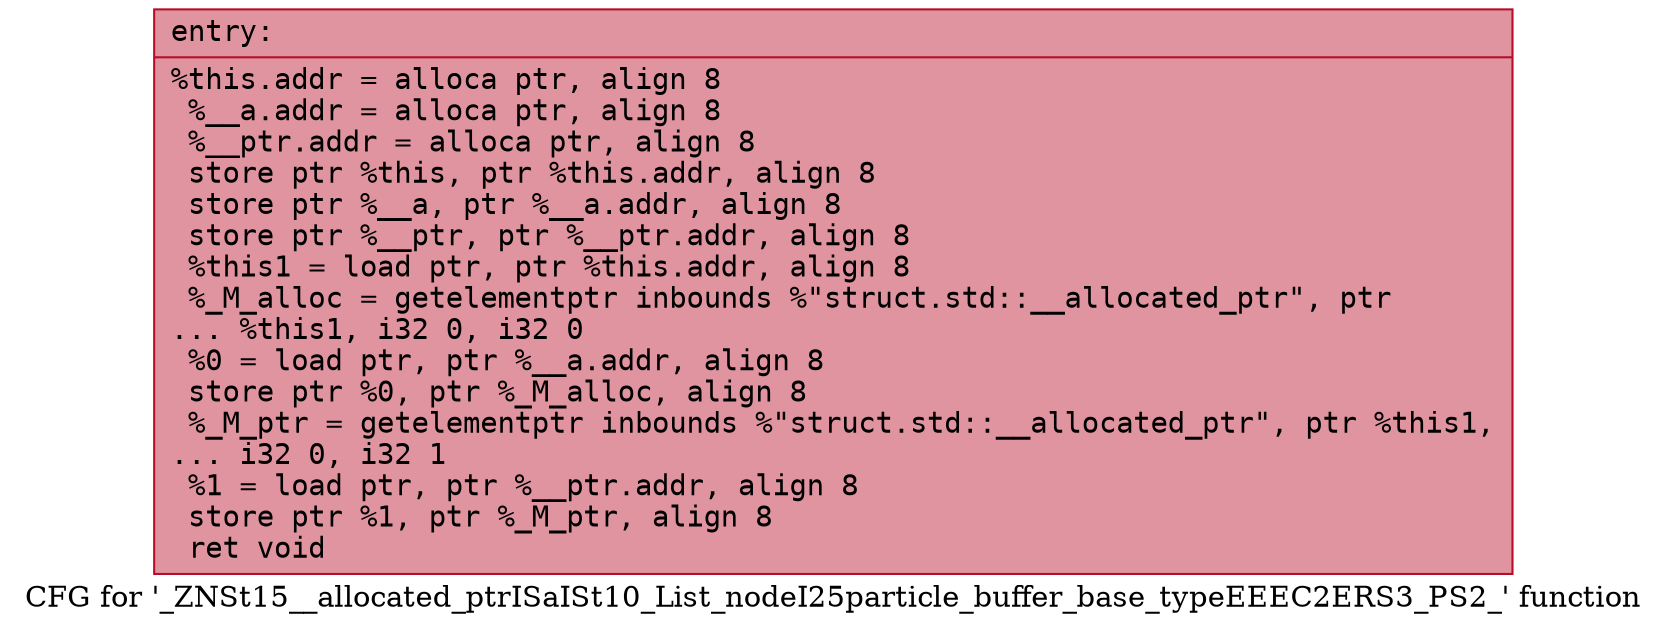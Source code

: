 digraph "CFG for '_ZNSt15__allocated_ptrISaISt10_List_nodeI25particle_buffer_base_typeEEEC2ERS3_PS2_' function" {
	label="CFG for '_ZNSt15__allocated_ptrISaISt10_List_nodeI25particle_buffer_base_typeEEEC2ERS3_PS2_' function";

	Node0x558b6953a100 [shape=record,color="#b70d28ff", style=filled, fillcolor="#b70d2870" fontname="Courier",label="{entry:\l|  %this.addr = alloca ptr, align 8\l  %__a.addr = alloca ptr, align 8\l  %__ptr.addr = alloca ptr, align 8\l  store ptr %this, ptr %this.addr, align 8\l  store ptr %__a, ptr %__a.addr, align 8\l  store ptr %__ptr, ptr %__ptr.addr, align 8\l  %this1 = load ptr, ptr %this.addr, align 8\l  %_M_alloc = getelementptr inbounds %\"struct.std::__allocated_ptr\", ptr\l... %this1, i32 0, i32 0\l  %0 = load ptr, ptr %__a.addr, align 8\l  store ptr %0, ptr %_M_alloc, align 8\l  %_M_ptr = getelementptr inbounds %\"struct.std::__allocated_ptr\", ptr %this1,\l... i32 0, i32 1\l  %1 = load ptr, ptr %__ptr.addr, align 8\l  store ptr %1, ptr %_M_ptr, align 8\l  ret void\l}"];
}
